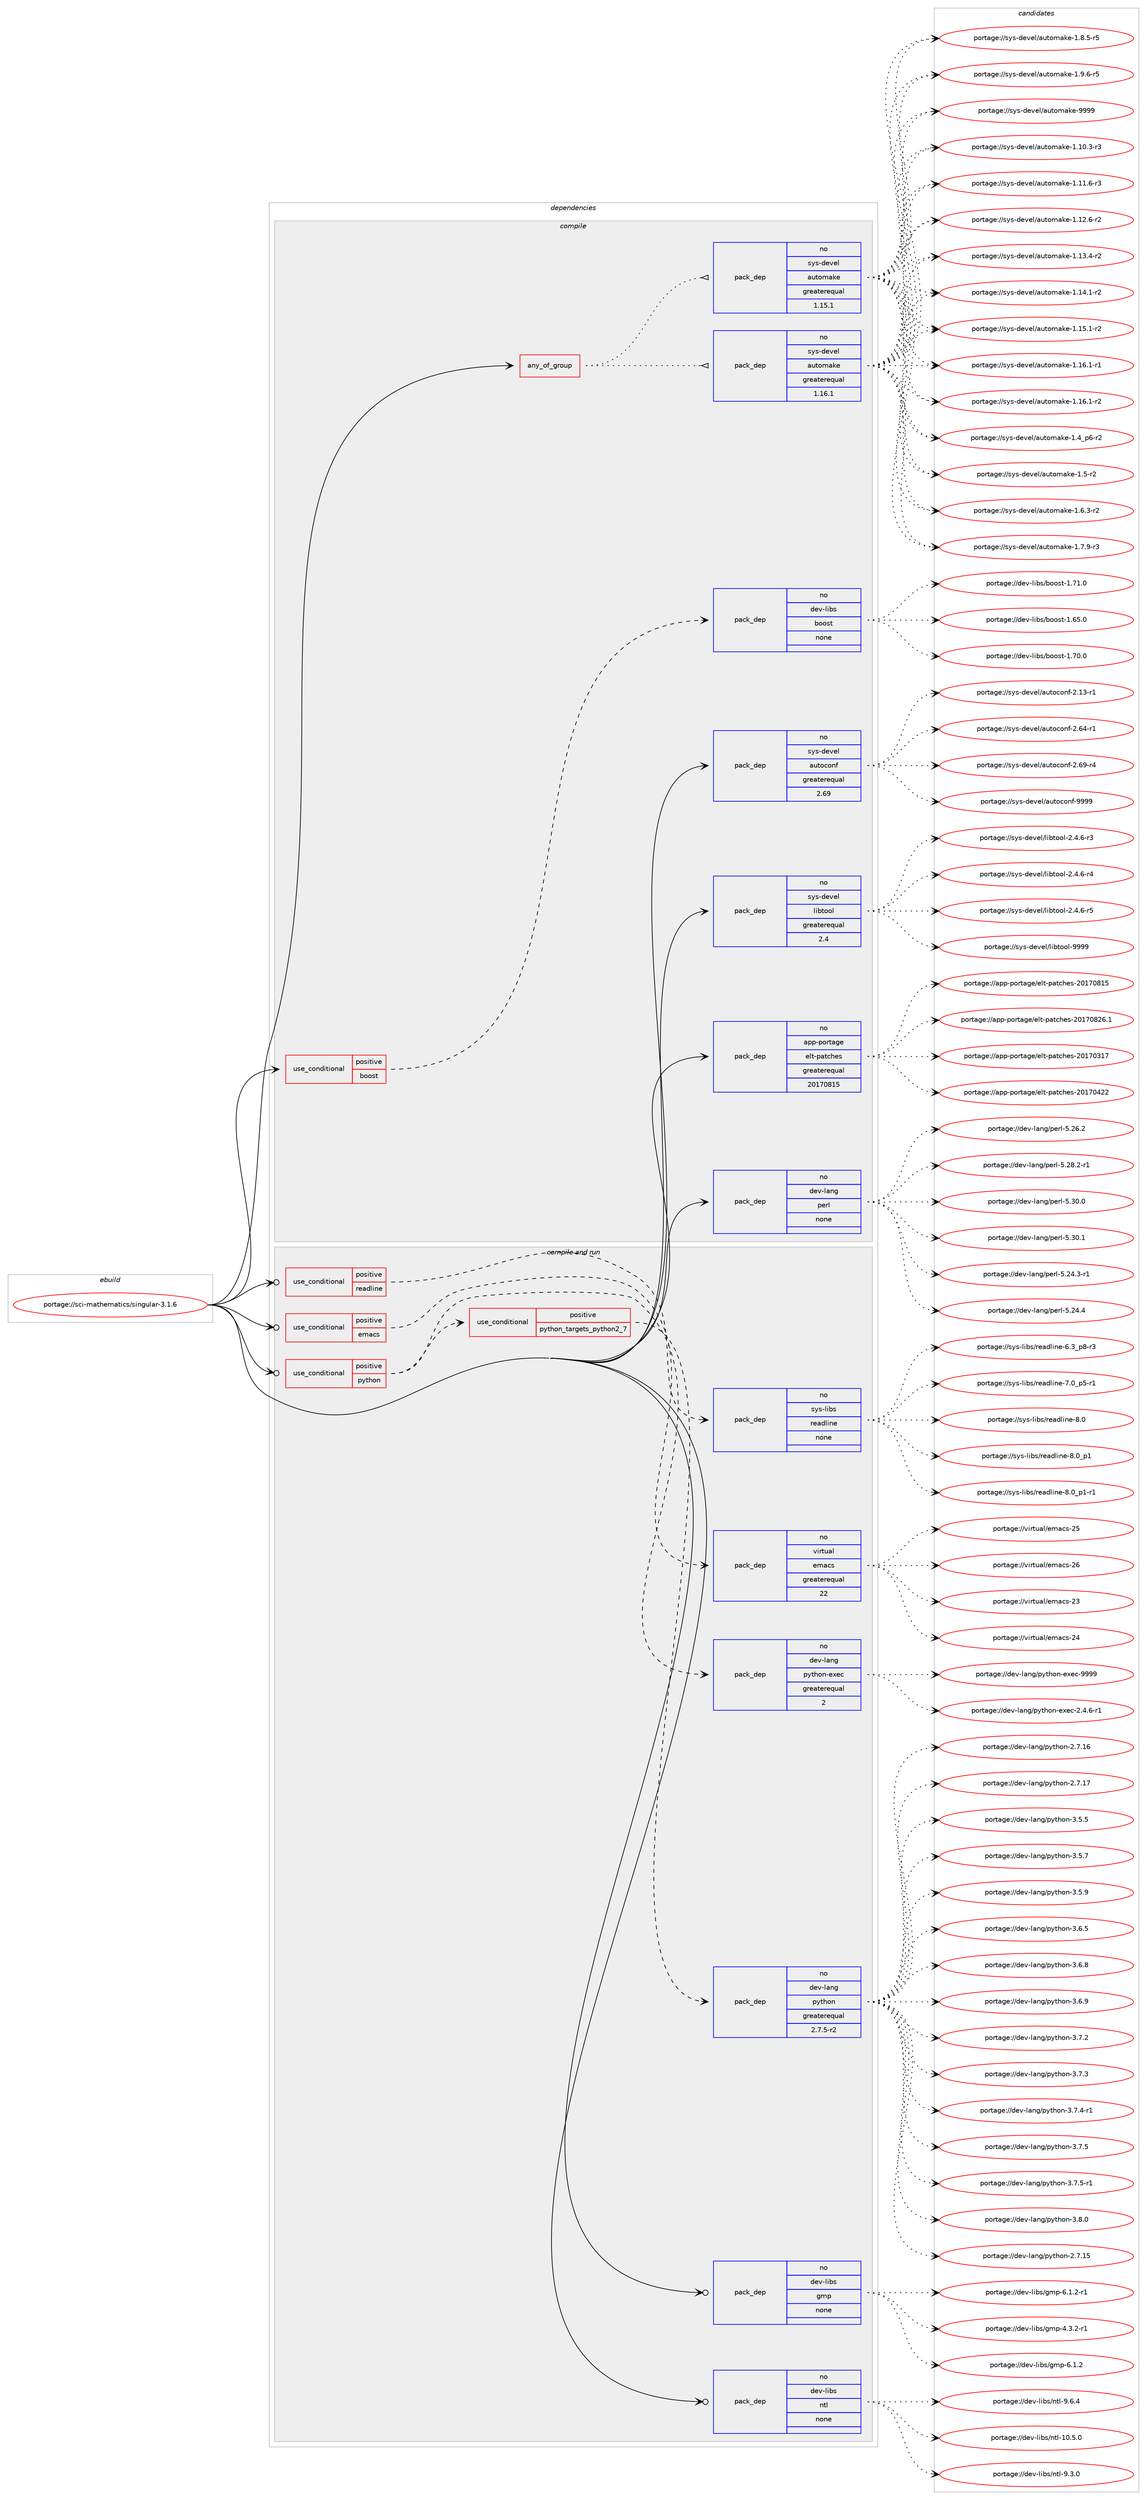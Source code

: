 digraph prolog {

# *************
# Graph options
# *************

newrank=true;
concentrate=true;
compound=true;
graph [rankdir=LR,fontname=Helvetica,fontsize=10,ranksep=1.5];#, ranksep=2.5, nodesep=0.2];
edge  [arrowhead=vee];
node  [fontname=Helvetica,fontsize=10];

# **********
# The ebuild
# **********

subgraph cluster_leftcol {
color=gray;
rank=same;
label=<<i>ebuild</i>>;
id [label="portage://sci-mathematics/singular-3.1.6", color=red, width=4, href="../sci-mathematics/singular-3.1.6.svg"];
}

# ****************
# The dependencies
# ****************

subgraph cluster_midcol {
color=gray;
label=<<i>dependencies</i>>;
subgraph cluster_compile {
fillcolor="#eeeeee";
style=filled;
label=<<i>compile</i>>;
subgraph any6517 {
dependency395521 [label=<<TABLE BORDER="0" CELLBORDER="1" CELLSPACING="0" CELLPADDING="4"><TR><TD CELLPADDING="10">any_of_group</TD></TR></TABLE>>, shape=none, color=red];subgraph pack290921 {
dependency395522 [label=<<TABLE BORDER="0" CELLBORDER="1" CELLSPACING="0" CELLPADDING="4" WIDTH="220"><TR><TD ROWSPAN="6" CELLPADDING="30">pack_dep</TD></TR><TR><TD WIDTH="110">no</TD></TR><TR><TD>sys-devel</TD></TR><TR><TD>automake</TD></TR><TR><TD>greaterequal</TD></TR><TR><TD>1.16.1</TD></TR></TABLE>>, shape=none, color=blue];
}
dependency395521:e -> dependency395522:w [weight=20,style="dotted",arrowhead="oinv"];
subgraph pack290922 {
dependency395523 [label=<<TABLE BORDER="0" CELLBORDER="1" CELLSPACING="0" CELLPADDING="4" WIDTH="220"><TR><TD ROWSPAN="6" CELLPADDING="30">pack_dep</TD></TR><TR><TD WIDTH="110">no</TD></TR><TR><TD>sys-devel</TD></TR><TR><TD>automake</TD></TR><TR><TD>greaterequal</TD></TR><TR><TD>1.15.1</TD></TR></TABLE>>, shape=none, color=blue];
}
dependency395521:e -> dependency395523:w [weight=20,style="dotted",arrowhead="oinv"];
}
id:e -> dependency395521:w [weight=20,style="solid",arrowhead="vee"];
subgraph cond97876 {
dependency395524 [label=<<TABLE BORDER="0" CELLBORDER="1" CELLSPACING="0" CELLPADDING="4"><TR><TD ROWSPAN="3" CELLPADDING="10">use_conditional</TD></TR><TR><TD>positive</TD></TR><TR><TD>boost</TD></TR></TABLE>>, shape=none, color=red];
subgraph pack290923 {
dependency395525 [label=<<TABLE BORDER="0" CELLBORDER="1" CELLSPACING="0" CELLPADDING="4" WIDTH="220"><TR><TD ROWSPAN="6" CELLPADDING="30">pack_dep</TD></TR><TR><TD WIDTH="110">no</TD></TR><TR><TD>dev-libs</TD></TR><TR><TD>boost</TD></TR><TR><TD>none</TD></TR><TR><TD></TD></TR></TABLE>>, shape=none, color=blue];
}
dependency395524:e -> dependency395525:w [weight=20,style="dashed",arrowhead="vee"];
}
id:e -> dependency395524:w [weight=20,style="solid",arrowhead="vee"];
subgraph pack290924 {
dependency395526 [label=<<TABLE BORDER="0" CELLBORDER="1" CELLSPACING="0" CELLPADDING="4" WIDTH="220"><TR><TD ROWSPAN="6" CELLPADDING="30">pack_dep</TD></TR><TR><TD WIDTH="110">no</TD></TR><TR><TD>app-portage</TD></TR><TR><TD>elt-patches</TD></TR><TR><TD>greaterequal</TD></TR><TR><TD>20170815</TD></TR></TABLE>>, shape=none, color=blue];
}
id:e -> dependency395526:w [weight=20,style="solid",arrowhead="vee"];
subgraph pack290925 {
dependency395527 [label=<<TABLE BORDER="0" CELLBORDER="1" CELLSPACING="0" CELLPADDING="4" WIDTH="220"><TR><TD ROWSPAN="6" CELLPADDING="30">pack_dep</TD></TR><TR><TD WIDTH="110">no</TD></TR><TR><TD>dev-lang</TD></TR><TR><TD>perl</TD></TR><TR><TD>none</TD></TR><TR><TD></TD></TR></TABLE>>, shape=none, color=blue];
}
id:e -> dependency395527:w [weight=20,style="solid",arrowhead="vee"];
subgraph pack290926 {
dependency395528 [label=<<TABLE BORDER="0" CELLBORDER="1" CELLSPACING="0" CELLPADDING="4" WIDTH="220"><TR><TD ROWSPAN="6" CELLPADDING="30">pack_dep</TD></TR><TR><TD WIDTH="110">no</TD></TR><TR><TD>sys-devel</TD></TR><TR><TD>autoconf</TD></TR><TR><TD>greaterequal</TD></TR><TR><TD>2.69</TD></TR></TABLE>>, shape=none, color=blue];
}
id:e -> dependency395528:w [weight=20,style="solid",arrowhead="vee"];
subgraph pack290927 {
dependency395529 [label=<<TABLE BORDER="0" CELLBORDER="1" CELLSPACING="0" CELLPADDING="4" WIDTH="220"><TR><TD ROWSPAN="6" CELLPADDING="30">pack_dep</TD></TR><TR><TD WIDTH="110">no</TD></TR><TR><TD>sys-devel</TD></TR><TR><TD>libtool</TD></TR><TR><TD>greaterequal</TD></TR><TR><TD>2.4</TD></TR></TABLE>>, shape=none, color=blue];
}
id:e -> dependency395529:w [weight=20,style="solid",arrowhead="vee"];
}
subgraph cluster_compileandrun {
fillcolor="#eeeeee";
style=filled;
label=<<i>compile and run</i>>;
subgraph cond97877 {
dependency395530 [label=<<TABLE BORDER="0" CELLBORDER="1" CELLSPACING="0" CELLPADDING="4"><TR><TD ROWSPAN="3" CELLPADDING="10">use_conditional</TD></TR><TR><TD>positive</TD></TR><TR><TD>emacs</TD></TR></TABLE>>, shape=none, color=red];
subgraph pack290928 {
dependency395531 [label=<<TABLE BORDER="0" CELLBORDER="1" CELLSPACING="0" CELLPADDING="4" WIDTH="220"><TR><TD ROWSPAN="6" CELLPADDING="30">pack_dep</TD></TR><TR><TD WIDTH="110">no</TD></TR><TR><TD>virtual</TD></TR><TR><TD>emacs</TD></TR><TR><TD>greaterequal</TD></TR><TR><TD>22</TD></TR></TABLE>>, shape=none, color=blue];
}
dependency395530:e -> dependency395531:w [weight=20,style="dashed",arrowhead="vee"];
}
id:e -> dependency395530:w [weight=20,style="solid",arrowhead="odotvee"];
subgraph cond97878 {
dependency395532 [label=<<TABLE BORDER="0" CELLBORDER="1" CELLSPACING="0" CELLPADDING="4"><TR><TD ROWSPAN="3" CELLPADDING="10">use_conditional</TD></TR><TR><TD>positive</TD></TR><TR><TD>python</TD></TR></TABLE>>, shape=none, color=red];
subgraph cond97879 {
dependency395533 [label=<<TABLE BORDER="0" CELLBORDER="1" CELLSPACING="0" CELLPADDING="4"><TR><TD ROWSPAN="3" CELLPADDING="10">use_conditional</TD></TR><TR><TD>positive</TD></TR><TR><TD>python_targets_python2_7</TD></TR></TABLE>>, shape=none, color=red];
subgraph pack290929 {
dependency395534 [label=<<TABLE BORDER="0" CELLBORDER="1" CELLSPACING="0" CELLPADDING="4" WIDTH="220"><TR><TD ROWSPAN="6" CELLPADDING="30">pack_dep</TD></TR><TR><TD WIDTH="110">no</TD></TR><TR><TD>dev-lang</TD></TR><TR><TD>python</TD></TR><TR><TD>greaterequal</TD></TR><TR><TD>2.7.5-r2</TD></TR></TABLE>>, shape=none, color=blue];
}
dependency395533:e -> dependency395534:w [weight=20,style="dashed",arrowhead="vee"];
}
dependency395532:e -> dependency395533:w [weight=20,style="dashed",arrowhead="vee"];
subgraph pack290930 {
dependency395535 [label=<<TABLE BORDER="0" CELLBORDER="1" CELLSPACING="0" CELLPADDING="4" WIDTH="220"><TR><TD ROWSPAN="6" CELLPADDING="30">pack_dep</TD></TR><TR><TD WIDTH="110">no</TD></TR><TR><TD>dev-lang</TD></TR><TR><TD>python-exec</TD></TR><TR><TD>greaterequal</TD></TR><TR><TD>2</TD></TR></TABLE>>, shape=none, color=blue];
}
dependency395532:e -> dependency395535:w [weight=20,style="dashed",arrowhead="vee"];
}
id:e -> dependency395532:w [weight=20,style="solid",arrowhead="odotvee"];
subgraph cond97880 {
dependency395536 [label=<<TABLE BORDER="0" CELLBORDER="1" CELLSPACING="0" CELLPADDING="4"><TR><TD ROWSPAN="3" CELLPADDING="10">use_conditional</TD></TR><TR><TD>positive</TD></TR><TR><TD>readline</TD></TR></TABLE>>, shape=none, color=red];
subgraph pack290931 {
dependency395537 [label=<<TABLE BORDER="0" CELLBORDER="1" CELLSPACING="0" CELLPADDING="4" WIDTH="220"><TR><TD ROWSPAN="6" CELLPADDING="30">pack_dep</TD></TR><TR><TD WIDTH="110">no</TD></TR><TR><TD>sys-libs</TD></TR><TR><TD>readline</TD></TR><TR><TD>none</TD></TR><TR><TD></TD></TR></TABLE>>, shape=none, color=blue];
}
dependency395536:e -> dependency395537:w [weight=20,style="dashed",arrowhead="vee"];
}
id:e -> dependency395536:w [weight=20,style="solid",arrowhead="odotvee"];
subgraph pack290932 {
dependency395538 [label=<<TABLE BORDER="0" CELLBORDER="1" CELLSPACING="0" CELLPADDING="4" WIDTH="220"><TR><TD ROWSPAN="6" CELLPADDING="30">pack_dep</TD></TR><TR><TD WIDTH="110">no</TD></TR><TR><TD>dev-libs</TD></TR><TR><TD>gmp</TD></TR><TR><TD>none</TD></TR><TR><TD></TD></TR></TABLE>>, shape=none, color=blue];
}
id:e -> dependency395538:w [weight=20,style="solid",arrowhead="odotvee"];
subgraph pack290933 {
dependency395539 [label=<<TABLE BORDER="0" CELLBORDER="1" CELLSPACING="0" CELLPADDING="4" WIDTH="220"><TR><TD ROWSPAN="6" CELLPADDING="30">pack_dep</TD></TR><TR><TD WIDTH="110">no</TD></TR><TR><TD>dev-libs</TD></TR><TR><TD>ntl</TD></TR><TR><TD>none</TD></TR><TR><TD></TD></TR></TABLE>>, shape=none, color=blue];
}
id:e -> dependency395539:w [weight=20,style="solid",arrowhead="odotvee"];
}
subgraph cluster_run {
fillcolor="#eeeeee";
style=filled;
label=<<i>run</i>>;
}
}

# **************
# The candidates
# **************

subgraph cluster_choices {
rank=same;
color=gray;
label=<<i>candidates</i>>;

subgraph choice290921 {
color=black;
nodesep=1;
choiceportage11512111545100101118101108479711711611110997107101454946494846514511451 [label="portage://sys-devel/automake-1.10.3-r3", color=red, width=4,href="../sys-devel/automake-1.10.3-r3.svg"];
choiceportage11512111545100101118101108479711711611110997107101454946494946544511451 [label="portage://sys-devel/automake-1.11.6-r3", color=red, width=4,href="../sys-devel/automake-1.11.6-r3.svg"];
choiceportage11512111545100101118101108479711711611110997107101454946495046544511450 [label="portage://sys-devel/automake-1.12.6-r2", color=red, width=4,href="../sys-devel/automake-1.12.6-r2.svg"];
choiceportage11512111545100101118101108479711711611110997107101454946495146524511450 [label="portage://sys-devel/automake-1.13.4-r2", color=red, width=4,href="../sys-devel/automake-1.13.4-r2.svg"];
choiceportage11512111545100101118101108479711711611110997107101454946495246494511450 [label="portage://sys-devel/automake-1.14.1-r2", color=red, width=4,href="../sys-devel/automake-1.14.1-r2.svg"];
choiceportage11512111545100101118101108479711711611110997107101454946495346494511450 [label="portage://sys-devel/automake-1.15.1-r2", color=red, width=4,href="../sys-devel/automake-1.15.1-r2.svg"];
choiceportage11512111545100101118101108479711711611110997107101454946495446494511449 [label="portage://sys-devel/automake-1.16.1-r1", color=red, width=4,href="../sys-devel/automake-1.16.1-r1.svg"];
choiceportage11512111545100101118101108479711711611110997107101454946495446494511450 [label="portage://sys-devel/automake-1.16.1-r2", color=red, width=4,href="../sys-devel/automake-1.16.1-r2.svg"];
choiceportage115121115451001011181011084797117116111109971071014549465295112544511450 [label="portage://sys-devel/automake-1.4_p6-r2", color=red, width=4,href="../sys-devel/automake-1.4_p6-r2.svg"];
choiceportage11512111545100101118101108479711711611110997107101454946534511450 [label="portage://sys-devel/automake-1.5-r2", color=red, width=4,href="../sys-devel/automake-1.5-r2.svg"];
choiceportage115121115451001011181011084797117116111109971071014549465446514511450 [label="portage://sys-devel/automake-1.6.3-r2", color=red, width=4,href="../sys-devel/automake-1.6.3-r2.svg"];
choiceportage115121115451001011181011084797117116111109971071014549465546574511451 [label="portage://sys-devel/automake-1.7.9-r3", color=red, width=4,href="../sys-devel/automake-1.7.9-r3.svg"];
choiceportage115121115451001011181011084797117116111109971071014549465646534511453 [label="portage://sys-devel/automake-1.8.5-r5", color=red, width=4,href="../sys-devel/automake-1.8.5-r5.svg"];
choiceportage115121115451001011181011084797117116111109971071014549465746544511453 [label="portage://sys-devel/automake-1.9.6-r5", color=red, width=4,href="../sys-devel/automake-1.9.6-r5.svg"];
choiceportage115121115451001011181011084797117116111109971071014557575757 [label="portage://sys-devel/automake-9999", color=red, width=4,href="../sys-devel/automake-9999.svg"];
dependency395522:e -> choiceportage11512111545100101118101108479711711611110997107101454946494846514511451:w [style=dotted,weight="100"];
dependency395522:e -> choiceportage11512111545100101118101108479711711611110997107101454946494946544511451:w [style=dotted,weight="100"];
dependency395522:e -> choiceportage11512111545100101118101108479711711611110997107101454946495046544511450:w [style=dotted,weight="100"];
dependency395522:e -> choiceportage11512111545100101118101108479711711611110997107101454946495146524511450:w [style=dotted,weight="100"];
dependency395522:e -> choiceportage11512111545100101118101108479711711611110997107101454946495246494511450:w [style=dotted,weight="100"];
dependency395522:e -> choiceportage11512111545100101118101108479711711611110997107101454946495346494511450:w [style=dotted,weight="100"];
dependency395522:e -> choiceportage11512111545100101118101108479711711611110997107101454946495446494511449:w [style=dotted,weight="100"];
dependency395522:e -> choiceportage11512111545100101118101108479711711611110997107101454946495446494511450:w [style=dotted,weight="100"];
dependency395522:e -> choiceportage115121115451001011181011084797117116111109971071014549465295112544511450:w [style=dotted,weight="100"];
dependency395522:e -> choiceportage11512111545100101118101108479711711611110997107101454946534511450:w [style=dotted,weight="100"];
dependency395522:e -> choiceportage115121115451001011181011084797117116111109971071014549465446514511450:w [style=dotted,weight="100"];
dependency395522:e -> choiceportage115121115451001011181011084797117116111109971071014549465546574511451:w [style=dotted,weight="100"];
dependency395522:e -> choiceportage115121115451001011181011084797117116111109971071014549465646534511453:w [style=dotted,weight="100"];
dependency395522:e -> choiceportage115121115451001011181011084797117116111109971071014549465746544511453:w [style=dotted,weight="100"];
dependency395522:e -> choiceportage115121115451001011181011084797117116111109971071014557575757:w [style=dotted,weight="100"];
}
subgraph choice290922 {
color=black;
nodesep=1;
choiceportage11512111545100101118101108479711711611110997107101454946494846514511451 [label="portage://sys-devel/automake-1.10.3-r3", color=red, width=4,href="../sys-devel/automake-1.10.3-r3.svg"];
choiceportage11512111545100101118101108479711711611110997107101454946494946544511451 [label="portage://sys-devel/automake-1.11.6-r3", color=red, width=4,href="../sys-devel/automake-1.11.6-r3.svg"];
choiceportage11512111545100101118101108479711711611110997107101454946495046544511450 [label="portage://sys-devel/automake-1.12.6-r2", color=red, width=4,href="../sys-devel/automake-1.12.6-r2.svg"];
choiceportage11512111545100101118101108479711711611110997107101454946495146524511450 [label="portage://sys-devel/automake-1.13.4-r2", color=red, width=4,href="../sys-devel/automake-1.13.4-r2.svg"];
choiceportage11512111545100101118101108479711711611110997107101454946495246494511450 [label="portage://sys-devel/automake-1.14.1-r2", color=red, width=4,href="../sys-devel/automake-1.14.1-r2.svg"];
choiceportage11512111545100101118101108479711711611110997107101454946495346494511450 [label="portage://sys-devel/automake-1.15.1-r2", color=red, width=4,href="../sys-devel/automake-1.15.1-r2.svg"];
choiceportage11512111545100101118101108479711711611110997107101454946495446494511449 [label="portage://sys-devel/automake-1.16.1-r1", color=red, width=4,href="../sys-devel/automake-1.16.1-r1.svg"];
choiceportage11512111545100101118101108479711711611110997107101454946495446494511450 [label="portage://sys-devel/automake-1.16.1-r2", color=red, width=4,href="../sys-devel/automake-1.16.1-r2.svg"];
choiceportage115121115451001011181011084797117116111109971071014549465295112544511450 [label="portage://sys-devel/automake-1.4_p6-r2", color=red, width=4,href="../sys-devel/automake-1.4_p6-r2.svg"];
choiceportage11512111545100101118101108479711711611110997107101454946534511450 [label="portage://sys-devel/automake-1.5-r2", color=red, width=4,href="../sys-devel/automake-1.5-r2.svg"];
choiceportage115121115451001011181011084797117116111109971071014549465446514511450 [label="portage://sys-devel/automake-1.6.3-r2", color=red, width=4,href="../sys-devel/automake-1.6.3-r2.svg"];
choiceportage115121115451001011181011084797117116111109971071014549465546574511451 [label="portage://sys-devel/automake-1.7.9-r3", color=red, width=4,href="../sys-devel/automake-1.7.9-r3.svg"];
choiceportage115121115451001011181011084797117116111109971071014549465646534511453 [label="portage://sys-devel/automake-1.8.5-r5", color=red, width=4,href="../sys-devel/automake-1.8.5-r5.svg"];
choiceportage115121115451001011181011084797117116111109971071014549465746544511453 [label="portage://sys-devel/automake-1.9.6-r5", color=red, width=4,href="../sys-devel/automake-1.9.6-r5.svg"];
choiceportage115121115451001011181011084797117116111109971071014557575757 [label="portage://sys-devel/automake-9999", color=red, width=4,href="../sys-devel/automake-9999.svg"];
dependency395523:e -> choiceportage11512111545100101118101108479711711611110997107101454946494846514511451:w [style=dotted,weight="100"];
dependency395523:e -> choiceportage11512111545100101118101108479711711611110997107101454946494946544511451:w [style=dotted,weight="100"];
dependency395523:e -> choiceportage11512111545100101118101108479711711611110997107101454946495046544511450:w [style=dotted,weight="100"];
dependency395523:e -> choiceportage11512111545100101118101108479711711611110997107101454946495146524511450:w [style=dotted,weight="100"];
dependency395523:e -> choiceportage11512111545100101118101108479711711611110997107101454946495246494511450:w [style=dotted,weight="100"];
dependency395523:e -> choiceportage11512111545100101118101108479711711611110997107101454946495346494511450:w [style=dotted,weight="100"];
dependency395523:e -> choiceportage11512111545100101118101108479711711611110997107101454946495446494511449:w [style=dotted,weight="100"];
dependency395523:e -> choiceportage11512111545100101118101108479711711611110997107101454946495446494511450:w [style=dotted,weight="100"];
dependency395523:e -> choiceportage115121115451001011181011084797117116111109971071014549465295112544511450:w [style=dotted,weight="100"];
dependency395523:e -> choiceportage11512111545100101118101108479711711611110997107101454946534511450:w [style=dotted,weight="100"];
dependency395523:e -> choiceportage115121115451001011181011084797117116111109971071014549465446514511450:w [style=dotted,weight="100"];
dependency395523:e -> choiceportage115121115451001011181011084797117116111109971071014549465546574511451:w [style=dotted,weight="100"];
dependency395523:e -> choiceportage115121115451001011181011084797117116111109971071014549465646534511453:w [style=dotted,weight="100"];
dependency395523:e -> choiceportage115121115451001011181011084797117116111109971071014549465746544511453:w [style=dotted,weight="100"];
dependency395523:e -> choiceportage115121115451001011181011084797117116111109971071014557575757:w [style=dotted,weight="100"];
}
subgraph choice290923 {
color=black;
nodesep=1;
choiceportage1001011184510810598115479811111111511645494654534648 [label="portage://dev-libs/boost-1.65.0", color=red, width=4,href="../dev-libs/boost-1.65.0.svg"];
choiceportage1001011184510810598115479811111111511645494655484648 [label="portage://dev-libs/boost-1.70.0", color=red, width=4,href="../dev-libs/boost-1.70.0.svg"];
choiceportage1001011184510810598115479811111111511645494655494648 [label="portage://dev-libs/boost-1.71.0", color=red, width=4,href="../dev-libs/boost-1.71.0.svg"];
dependency395525:e -> choiceportage1001011184510810598115479811111111511645494654534648:w [style=dotted,weight="100"];
dependency395525:e -> choiceportage1001011184510810598115479811111111511645494655484648:w [style=dotted,weight="100"];
dependency395525:e -> choiceportage1001011184510810598115479811111111511645494655494648:w [style=dotted,weight="100"];
}
subgraph choice290924 {
color=black;
nodesep=1;
choiceportage97112112451121111141169710310147101108116451129711699104101115455048495548514955 [label="portage://app-portage/elt-patches-20170317", color=red, width=4,href="../app-portage/elt-patches-20170317.svg"];
choiceportage97112112451121111141169710310147101108116451129711699104101115455048495548525050 [label="portage://app-portage/elt-patches-20170422", color=red, width=4,href="../app-portage/elt-patches-20170422.svg"];
choiceportage97112112451121111141169710310147101108116451129711699104101115455048495548564953 [label="portage://app-portage/elt-patches-20170815", color=red, width=4,href="../app-portage/elt-patches-20170815.svg"];
choiceportage971121124511211111411697103101471011081164511297116991041011154550484955485650544649 [label="portage://app-portage/elt-patches-20170826.1", color=red, width=4,href="../app-portage/elt-patches-20170826.1.svg"];
dependency395526:e -> choiceportage97112112451121111141169710310147101108116451129711699104101115455048495548514955:w [style=dotted,weight="100"];
dependency395526:e -> choiceportage97112112451121111141169710310147101108116451129711699104101115455048495548525050:w [style=dotted,weight="100"];
dependency395526:e -> choiceportage97112112451121111141169710310147101108116451129711699104101115455048495548564953:w [style=dotted,weight="100"];
dependency395526:e -> choiceportage971121124511211111411697103101471011081164511297116991041011154550484955485650544649:w [style=dotted,weight="100"];
}
subgraph choice290925 {
color=black;
nodesep=1;
choiceportage100101118451089711010347112101114108455346505246514511449 [label="portage://dev-lang/perl-5.24.3-r1", color=red, width=4,href="../dev-lang/perl-5.24.3-r1.svg"];
choiceportage10010111845108971101034711210111410845534650524652 [label="portage://dev-lang/perl-5.24.4", color=red, width=4,href="../dev-lang/perl-5.24.4.svg"];
choiceportage10010111845108971101034711210111410845534650544650 [label="portage://dev-lang/perl-5.26.2", color=red, width=4,href="../dev-lang/perl-5.26.2.svg"];
choiceportage100101118451089711010347112101114108455346505646504511449 [label="portage://dev-lang/perl-5.28.2-r1", color=red, width=4,href="../dev-lang/perl-5.28.2-r1.svg"];
choiceportage10010111845108971101034711210111410845534651484648 [label="portage://dev-lang/perl-5.30.0", color=red, width=4,href="../dev-lang/perl-5.30.0.svg"];
choiceportage10010111845108971101034711210111410845534651484649 [label="portage://dev-lang/perl-5.30.1", color=red, width=4,href="../dev-lang/perl-5.30.1.svg"];
dependency395527:e -> choiceportage100101118451089711010347112101114108455346505246514511449:w [style=dotted,weight="100"];
dependency395527:e -> choiceportage10010111845108971101034711210111410845534650524652:w [style=dotted,weight="100"];
dependency395527:e -> choiceportage10010111845108971101034711210111410845534650544650:w [style=dotted,weight="100"];
dependency395527:e -> choiceportage100101118451089711010347112101114108455346505646504511449:w [style=dotted,weight="100"];
dependency395527:e -> choiceportage10010111845108971101034711210111410845534651484648:w [style=dotted,weight="100"];
dependency395527:e -> choiceportage10010111845108971101034711210111410845534651484649:w [style=dotted,weight="100"];
}
subgraph choice290926 {
color=black;
nodesep=1;
choiceportage1151211154510010111810110847971171161119911111010245504649514511449 [label="portage://sys-devel/autoconf-2.13-r1", color=red, width=4,href="../sys-devel/autoconf-2.13-r1.svg"];
choiceportage1151211154510010111810110847971171161119911111010245504654524511449 [label="portage://sys-devel/autoconf-2.64-r1", color=red, width=4,href="../sys-devel/autoconf-2.64-r1.svg"];
choiceportage1151211154510010111810110847971171161119911111010245504654574511452 [label="portage://sys-devel/autoconf-2.69-r4", color=red, width=4,href="../sys-devel/autoconf-2.69-r4.svg"];
choiceportage115121115451001011181011084797117116111991111101024557575757 [label="portage://sys-devel/autoconf-9999", color=red, width=4,href="../sys-devel/autoconf-9999.svg"];
dependency395528:e -> choiceportage1151211154510010111810110847971171161119911111010245504649514511449:w [style=dotted,weight="100"];
dependency395528:e -> choiceportage1151211154510010111810110847971171161119911111010245504654524511449:w [style=dotted,weight="100"];
dependency395528:e -> choiceportage1151211154510010111810110847971171161119911111010245504654574511452:w [style=dotted,weight="100"];
dependency395528:e -> choiceportage115121115451001011181011084797117116111991111101024557575757:w [style=dotted,weight="100"];
}
subgraph choice290927 {
color=black;
nodesep=1;
choiceportage1151211154510010111810110847108105981161111111084550465246544511451 [label="portage://sys-devel/libtool-2.4.6-r3", color=red, width=4,href="../sys-devel/libtool-2.4.6-r3.svg"];
choiceportage1151211154510010111810110847108105981161111111084550465246544511452 [label="portage://sys-devel/libtool-2.4.6-r4", color=red, width=4,href="../sys-devel/libtool-2.4.6-r4.svg"];
choiceportage1151211154510010111810110847108105981161111111084550465246544511453 [label="portage://sys-devel/libtool-2.4.6-r5", color=red, width=4,href="../sys-devel/libtool-2.4.6-r5.svg"];
choiceportage1151211154510010111810110847108105981161111111084557575757 [label="portage://sys-devel/libtool-9999", color=red, width=4,href="../sys-devel/libtool-9999.svg"];
dependency395529:e -> choiceportage1151211154510010111810110847108105981161111111084550465246544511451:w [style=dotted,weight="100"];
dependency395529:e -> choiceportage1151211154510010111810110847108105981161111111084550465246544511452:w [style=dotted,weight="100"];
dependency395529:e -> choiceportage1151211154510010111810110847108105981161111111084550465246544511453:w [style=dotted,weight="100"];
dependency395529:e -> choiceportage1151211154510010111810110847108105981161111111084557575757:w [style=dotted,weight="100"];
}
subgraph choice290928 {
color=black;
nodesep=1;
choiceportage11810511411611797108471011099799115455051 [label="portage://virtual/emacs-23", color=red, width=4,href="../virtual/emacs-23.svg"];
choiceportage11810511411611797108471011099799115455052 [label="portage://virtual/emacs-24", color=red, width=4,href="../virtual/emacs-24.svg"];
choiceportage11810511411611797108471011099799115455053 [label="portage://virtual/emacs-25", color=red, width=4,href="../virtual/emacs-25.svg"];
choiceportage11810511411611797108471011099799115455054 [label="portage://virtual/emacs-26", color=red, width=4,href="../virtual/emacs-26.svg"];
dependency395531:e -> choiceportage11810511411611797108471011099799115455051:w [style=dotted,weight="100"];
dependency395531:e -> choiceportage11810511411611797108471011099799115455052:w [style=dotted,weight="100"];
dependency395531:e -> choiceportage11810511411611797108471011099799115455053:w [style=dotted,weight="100"];
dependency395531:e -> choiceportage11810511411611797108471011099799115455054:w [style=dotted,weight="100"];
}
subgraph choice290929 {
color=black;
nodesep=1;
choiceportage10010111845108971101034711212111610411111045504655464953 [label="portage://dev-lang/python-2.7.15", color=red, width=4,href="../dev-lang/python-2.7.15.svg"];
choiceportage10010111845108971101034711212111610411111045504655464954 [label="portage://dev-lang/python-2.7.16", color=red, width=4,href="../dev-lang/python-2.7.16.svg"];
choiceportage10010111845108971101034711212111610411111045504655464955 [label="portage://dev-lang/python-2.7.17", color=red, width=4,href="../dev-lang/python-2.7.17.svg"];
choiceportage100101118451089711010347112121116104111110455146534653 [label="portage://dev-lang/python-3.5.5", color=red, width=4,href="../dev-lang/python-3.5.5.svg"];
choiceportage100101118451089711010347112121116104111110455146534655 [label="portage://dev-lang/python-3.5.7", color=red, width=4,href="../dev-lang/python-3.5.7.svg"];
choiceportage100101118451089711010347112121116104111110455146534657 [label="portage://dev-lang/python-3.5.9", color=red, width=4,href="../dev-lang/python-3.5.9.svg"];
choiceportage100101118451089711010347112121116104111110455146544653 [label="portage://dev-lang/python-3.6.5", color=red, width=4,href="../dev-lang/python-3.6.5.svg"];
choiceportage100101118451089711010347112121116104111110455146544656 [label="portage://dev-lang/python-3.6.8", color=red, width=4,href="../dev-lang/python-3.6.8.svg"];
choiceportage100101118451089711010347112121116104111110455146544657 [label="portage://dev-lang/python-3.6.9", color=red, width=4,href="../dev-lang/python-3.6.9.svg"];
choiceportage100101118451089711010347112121116104111110455146554650 [label="portage://dev-lang/python-3.7.2", color=red, width=4,href="../dev-lang/python-3.7.2.svg"];
choiceportage100101118451089711010347112121116104111110455146554651 [label="portage://dev-lang/python-3.7.3", color=red, width=4,href="../dev-lang/python-3.7.3.svg"];
choiceportage1001011184510897110103471121211161041111104551465546524511449 [label="portage://dev-lang/python-3.7.4-r1", color=red, width=4,href="../dev-lang/python-3.7.4-r1.svg"];
choiceportage100101118451089711010347112121116104111110455146554653 [label="portage://dev-lang/python-3.7.5", color=red, width=4,href="../dev-lang/python-3.7.5.svg"];
choiceportage1001011184510897110103471121211161041111104551465546534511449 [label="portage://dev-lang/python-3.7.5-r1", color=red, width=4,href="../dev-lang/python-3.7.5-r1.svg"];
choiceportage100101118451089711010347112121116104111110455146564648 [label="portage://dev-lang/python-3.8.0", color=red, width=4,href="../dev-lang/python-3.8.0.svg"];
dependency395534:e -> choiceportage10010111845108971101034711212111610411111045504655464953:w [style=dotted,weight="100"];
dependency395534:e -> choiceportage10010111845108971101034711212111610411111045504655464954:w [style=dotted,weight="100"];
dependency395534:e -> choiceportage10010111845108971101034711212111610411111045504655464955:w [style=dotted,weight="100"];
dependency395534:e -> choiceportage100101118451089711010347112121116104111110455146534653:w [style=dotted,weight="100"];
dependency395534:e -> choiceportage100101118451089711010347112121116104111110455146534655:w [style=dotted,weight="100"];
dependency395534:e -> choiceportage100101118451089711010347112121116104111110455146534657:w [style=dotted,weight="100"];
dependency395534:e -> choiceportage100101118451089711010347112121116104111110455146544653:w [style=dotted,weight="100"];
dependency395534:e -> choiceportage100101118451089711010347112121116104111110455146544656:w [style=dotted,weight="100"];
dependency395534:e -> choiceportage100101118451089711010347112121116104111110455146544657:w [style=dotted,weight="100"];
dependency395534:e -> choiceportage100101118451089711010347112121116104111110455146554650:w [style=dotted,weight="100"];
dependency395534:e -> choiceportage100101118451089711010347112121116104111110455146554651:w [style=dotted,weight="100"];
dependency395534:e -> choiceportage1001011184510897110103471121211161041111104551465546524511449:w [style=dotted,weight="100"];
dependency395534:e -> choiceportage100101118451089711010347112121116104111110455146554653:w [style=dotted,weight="100"];
dependency395534:e -> choiceportage1001011184510897110103471121211161041111104551465546534511449:w [style=dotted,weight="100"];
dependency395534:e -> choiceportage100101118451089711010347112121116104111110455146564648:w [style=dotted,weight="100"];
}
subgraph choice290930 {
color=black;
nodesep=1;
choiceportage10010111845108971101034711212111610411111045101120101994550465246544511449 [label="portage://dev-lang/python-exec-2.4.6-r1", color=red, width=4,href="../dev-lang/python-exec-2.4.6-r1.svg"];
choiceportage10010111845108971101034711212111610411111045101120101994557575757 [label="portage://dev-lang/python-exec-9999", color=red, width=4,href="../dev-lang/python-exec-9999.svg"];
dependency395535:e -> choiceportage10010111845108971101034711212111610411111045101120101994550465246544511449:w [style=dotted,weight="100"];
dependency395535:e -> choiceportage10010111845108971101034711212111610411111045101120101994557575757:w [style=dotted,weight="100"];
}
subgraph choice290931 {
color=black;
nodesep=1;
choiceportage115121115451081059811547114101971001081051101014554465195112564511451 [label="portage://sys-libs/readline-6.3_p8-r3", color=red, width=4,href="../sys-libs/readline-6.3_p8-r3.svg"];
choiceportage115121115451081059811547114101971001081051101014555464895112534511449 [label="portage://sys-libs/readline-7.0_p5-r1", color=red, width=4,href="../sys-libs/readline-7.0_p5-r1.svg"];
choiceportage1151211154510810598115471141019710010810511010145564648 [label="portage://sys-libs/readline-8.0", color=red, width=4,href="../sys-libs/readline-8.0.svg"];
choiceportage11512111545108105981154711410197100108105110101455646489511249 [label="portage://sys-libs/readline-8.0_p1", color=red, width=4,href="../sys-libs/readline-8.0_p1.svg"];
choiceportage115121115451081059811547114101971001081051101014556464895112494511449 [label="portage://sys-libs/readline-8.0_p1-r1", color=red, width=4,href="../sys-libs/readline-8.0_p1-r1.svg"];
dependency395537:e -> choiceportage115121115451081059811547114101971001081051101014554465195112564511451:w [style=dotted,weight="100"];
dependency395537:e -> choiceportage115121115451081059811547114101971001081051101014555464895112534511449:w [style=dotted,weight="100"];
dependency395537:e -> choiceportage1151211154510810598115471141019710010810511010145564648:w [style=dotted,weight="100"];
dependency395537:e -> choiceportage11512111545108105981154711410197100108105110101455646489511249:w [style=dotted,weight="100"];
dependency395537:e -> choiceportage115121115451081059811547114101971001081051101014556464895112494511449:w [style=dotted,weight="100"];
}
subgraph choice290932 {
color=black;
nodesep=1;
choiceportage1001011184510810598115471031091124552465146504511449 [label="portage://dev-libs/gmp-4.3.2-r1", color=red, width=4,href="../dev-libs/gmp-4.3.2-r1.svg"];
choiceportage100101118451081059811547103109112455446494650 [label="portage://dev-libs/gmp-6.1.2", color=red, width=4,href="../dev-libs/gmp-6.1.2.svg"];
choiceportage1001011184510810598115471031091124554464946504511449 [label="portage://dev-libs/gmp-6.1.2-r1", color=red, width=4,href="../dev-libs/gmp-6.1.2-r1.svg"];
dependency395538:e -> choiceportage1001011184510810598115471031091124552465146504511449:w [style=dotted,weight="100"];
dependency395538:e -> choiceportage100101118451081059811547103109112455446494650:w [style=dotted,weight="100"];
dependency395538:e -> choiceportage1001011184510810598115471031091124554464946504511449:w [style=dotted,weight="100"];
}
subgraph choice290933 {
color=black;
nodesep=1;
choiceportage10010111845108105981154711011610845494846534648 [label="portage://dev-libs/ntl-10.5.0", color=red, width=4,href="../dev-libs/ntl-10.5.0.svg"];
choiceportage100101118451081059811547110116108455746514648 [label="portage://dev-libs/ntl-9.3.0", color=red, width=4,href="../dev-libs/ntl-9.3.0.svg"];
choiceportage100101118451081059811547110116108455746544652 [label="portage://dev-libs/ntl-9.6.4", color=red, width=4,href="../dev-libs/ntl-9.6.4.svg"];
dependency395539:e -> choiceportage10010111845108105981154711011610845494846534648:w [style=dotted,weight="100"];
dependency395539:e -> choiceportage100101118451081059811547110116108455746514648:w [style=dotted,weight="100"];
dependency395539:e -> choiceportage100101118451081059811547110116108455746544652:w [style=dotted,weight="100"];
}
}

}
